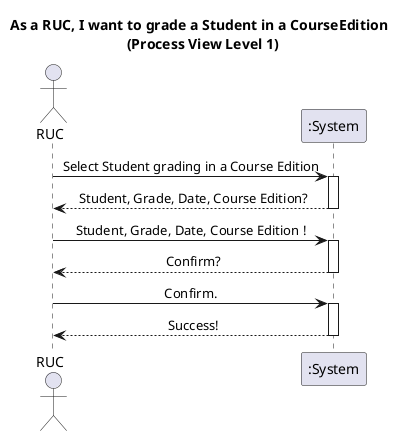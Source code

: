 @startuml
actor RUC
skinparam sequencemessagealign center

title As a RUC, I want to grade a Student in a CourseEdition \n (Process View Level 1)

participant ":System" as System

RUC -> System  : Select Student grading in a Course Edition
activate System
System --> RUC  : Student, Grade, Date, Course Edition?
deactivate System
RUC -> System : Student, Grade, Date, Course Edition !
activate System
System --> RUC : Confirm?
deactivate System
RUC -> System : Confirm.
activate System
System --> RUC : Success!
deactivate System

@enduml